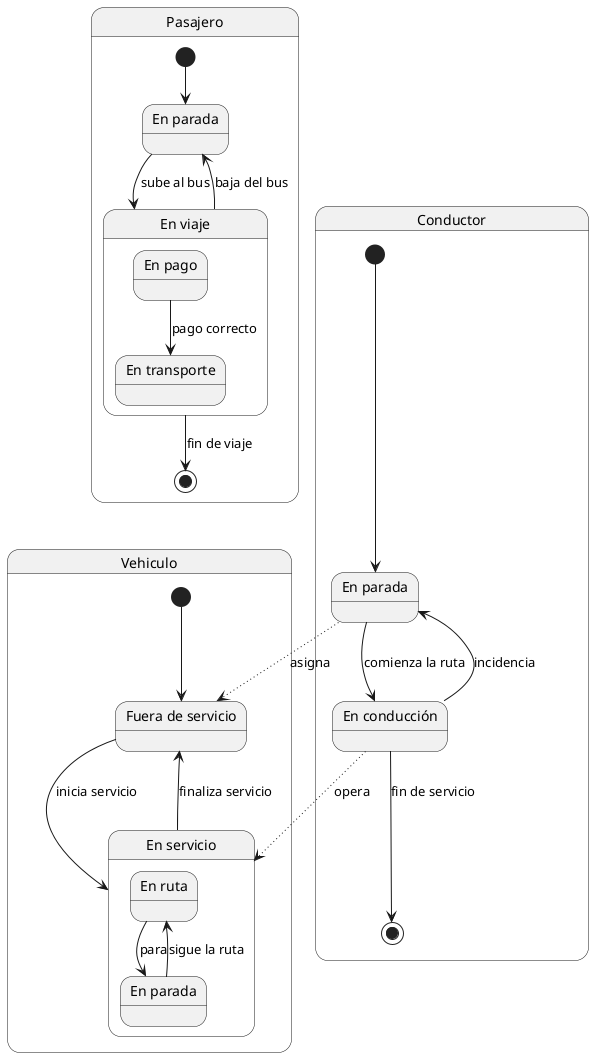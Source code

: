@startuml
state Conductor {
    state "En parada" as conductorParado
    state "En conducción" as conduccion
    [*] --> conductorParado
    conductorParado --> conduccion : comienza la ruta
    conduccion --> conductorParado : incidencia
    conduccion --> [*] : fin de servicio
}

state Vehiculo {
    state "Fuera de servicio" as fueraServicio
    state "En servicio" as enServicio {
        state "En ruta" as enRuta
        state "En parada" as vehiculoEnParada
        enRuta --> vehiculoEnParada : para
        vehiculoEnParada --> enRuta : sigue la ruta
    }
    [*] --> fueraServicio
    fueraServicio --> enServicio : inicia servicio
    enServicio --> fueraServicio : finaliza servicio
}

state Pasajero {
    state "En parada" as pasajeroEnParada
    state "En viaje" as enViaje {
        state "En pago" as enPago
        state "En transporte" as enTransporte
        enPago --> enTransporte : pago correcto
    }
    [*] --> pasajeroEnParada
    pasajeroEnParada --> enViaje : sube al bus
    enViaje --> pasajeroEnParada : baja del bus
    enViaje --> [*] : fin de viaje
}

' Relaciones simplificadas entre estados
conductorParado -[dotted]-> fueraServicio : asigna
conduccion -[dotted]-> enServicio : opera
@enduml